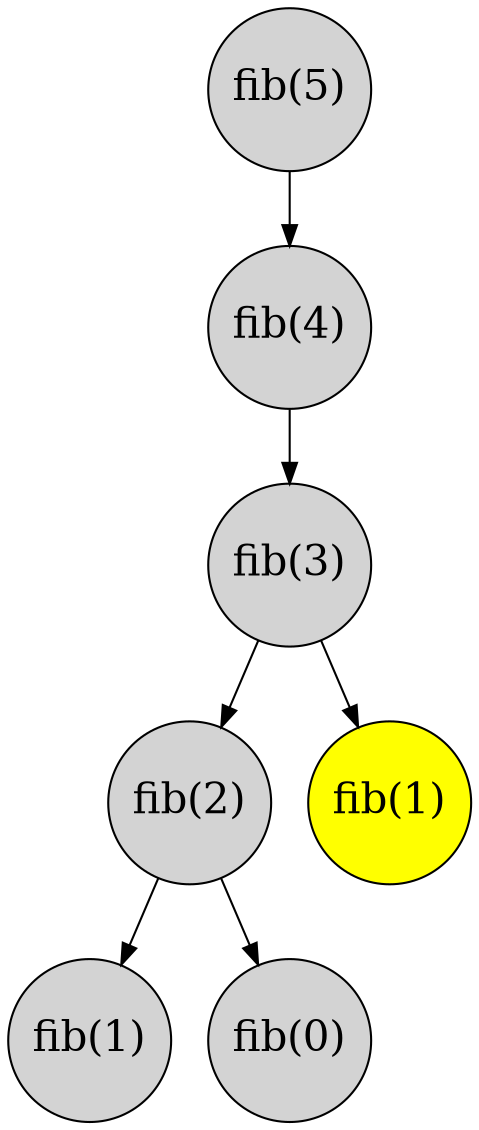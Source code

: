 digraph G {
  graph [dpi=300];
  node [shape=circle, width=1.0, height=1.0, fontsize=20];
  node0 [label="fib(5)", style=filled, fillcolor=lightgray];
  node1 [label="fib(4)", style=filled, fillcolor=lightgray];
  node0 -> node1;
  node2 [label="fib(3)", style=filled, fillcolor=lightgray];
  node1 -> node2;
  node3 [label="fib(2)", style=filled, fillcolor=lightgray];
  node2 -> node3;
  node4 [label="fib(1)", style=filled, fillcolor=lightgray];
  node3 -> node4;
  node5 [label="fib(0)", style=filled, fillcolor=lightgray];
  node3 -> node5;
  node6 [label="fib(1)", style=filled, fillcolor=yellow];
  node2 -> node6;
}
